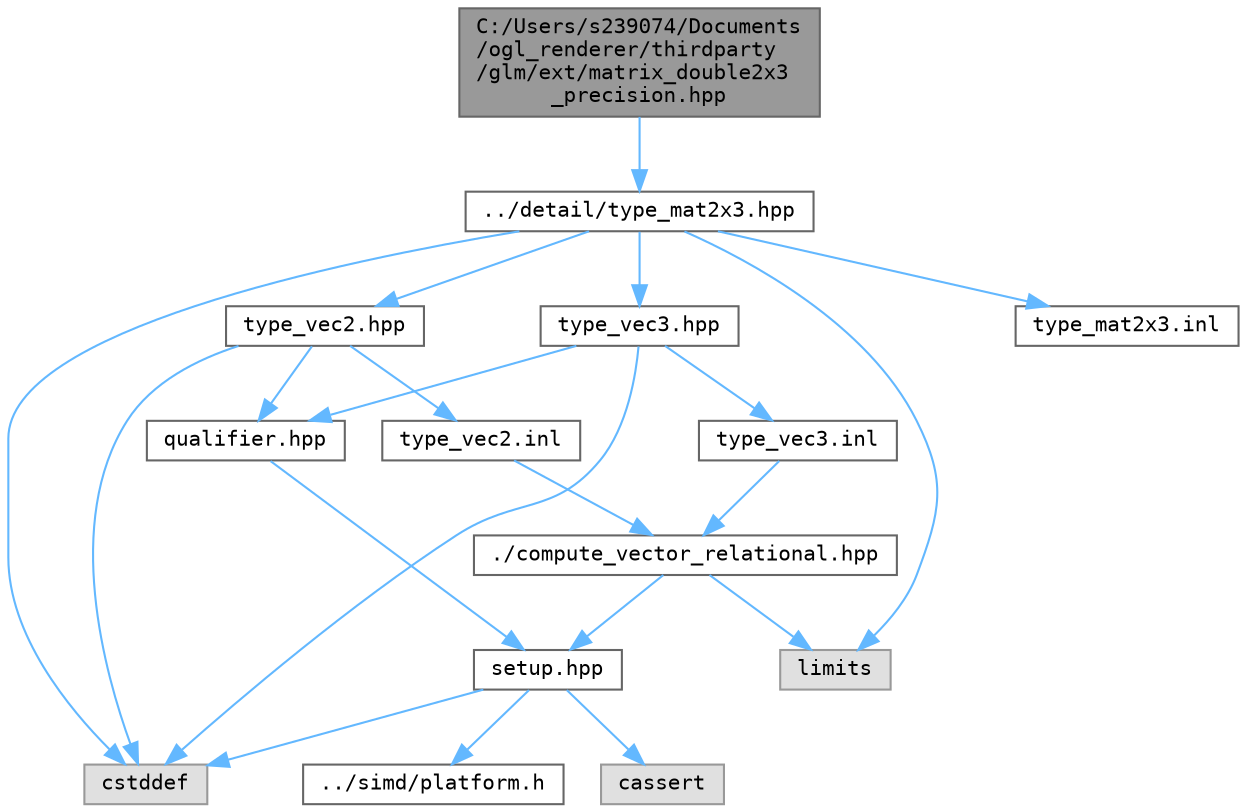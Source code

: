 digraph "C:/Users/s239074/Documents/ogl_renderer/thirdparty/glm/ext/matrix_double2x3_precision.hpp"
{
 // LATEX_PDF_SIZE
  bgcolor="transparent";
  edge [fontname=Terminal,fontsize=10,labelfontname=Helvetica,labelfontsize=10];
  node [fontname=Terminal,fontsize=10,shape=box,height=0.2,width=0.4];
  Node1 [label="C:/Users/s239074/Documents\l/ogl_renderer/thirdparty\l/glm/ext/matrix_double2x3\l_precision.hpp",height=0.2,width=0.4,color="gray40", fillcolor="grey60", style="filled", fontcolor="black",tooltip=" "];
  Node1 -> Node2 [color="steelblue1",style="solid"];
  Node2 [label="../detail/type_mat2x3.hpp",height=0.2,width=0.4,color="grey40", fillcolor="white", style="filled",URL="$type__mat2x3_8hpp.html",tooltip=" "];
  Node2 -> Node3 [color="steelblue1",style="solid"];
  Node3 [label="type_vec2.hpp",height=0.2,width=0.4,color="grey40", fillcolor="white", style="filled",URL="$type__vec2_8hpp.html",tooltip=" "];
  Node3 -> Node4 [color="steelblue1",style="solid"];
  Node4 [label="qualifier.hpp",height=0.2,width=0.4,color="grey40", fillcolor="white", style="filled",URL="$qualifier_8hpp.html",tooltip=" "];
  Node4 -> Node5 [color="steelblue1",style="solid"];
  Node5 [label="setup.hpp",height=0.2,width=0.4,color="grey40", fillcolor="white", style="filled",URL="$setup_8hpp.html",tooltip=" "];
  Node5 -> Node6 [color="steelblue1",style="solid"];
  Node6 [label="cassert",height=0.2,width=0.4,color="grey60", fillcolor="#E0E0E0", style="filled",tooltip=" "];
  Node5 -> Node7 [color="steelblue1",style="solid"];
  Node7 [label="cstddef",height=0.2,width=0.4,color="grey60", fillcolor="#E0E0E0", style="filled",tooltip=" "];
  Node5 -> Node8 [color="steelblue1",style="solid"];
  Node8 [label="../simd/platform.h",height=0.2,width=0.4,color="grey40", fillcolor="white", style="filled",URL="$platform_8h.html",tooltip=" "];
  Node3 -> Node7 [color="steelblue1",style="solid"];
  Node3 -> Node9 [color="steelblue1",style="solid"];
  Node9 [label="type_vec2.inl",height=0.2,width=0.4,color="grey40", fillcolor="white", style="filled",URL="$type__vec2_8inl.html",tooltip=" "];
  Node9 -> Node10 [color="steelblue1",style="solid"];
  Node10 [label="./compute_vector_relational.hpp",height=0.2,width=0.4,color="grey40", fillcolor="white", style="filled",URL="$compute__vector__relational_8hpp.html",tooltip=" "];
  Node10 -> Node5 [color="steelblue1",style="solid"];
  Node10 -> Node11 [color="steelblue1",style="solid"];
  Node11 [label="limits",height=0.2,width=0.4,color="grey60", fillcolor="#E0E0E0", style="filled",tooltip=" "];
  Node2 -> Node12 [color="steelblue1",style="solid"];
  Node12 [label="type_vec3.hpp",height=0.2,width=0.4,color="grey40", fillcolor="white", style="filled",URL="$type__vec3_8hpp.html",tooltip=" "];
  Node12 -> Node4 [color="steelblue1",style="solid"];
  Node12 -> Node7 [color="steelblue1",style="solid"];
  Node12 -> Node13 [color="steelblue1",style="solid"];
  Node13 [label="type_vec3.inl",height=0.2,width=0.4,color="grey40", fillcolor="white", style="filled",URL="$type__vec3_8inl.html",tooltip=" "];
  Node13 -> Node10 [color="steelblue1",style="solid"];
  Node2 -> Node11 [color="steelblue1",style="solid"];
  Node2 -> Node7 [color="steelblue1",style="solid"];
  Node2 -> Node14 [color="steelblue1",style="solid"];
  Node14 [label="type_mat2x3.inl",height=0.2,width=0.4,color="grey40", fillcolor="white", style="filled",URL="$type__mat2x3_8inl.html",tooltip=" "];
}
